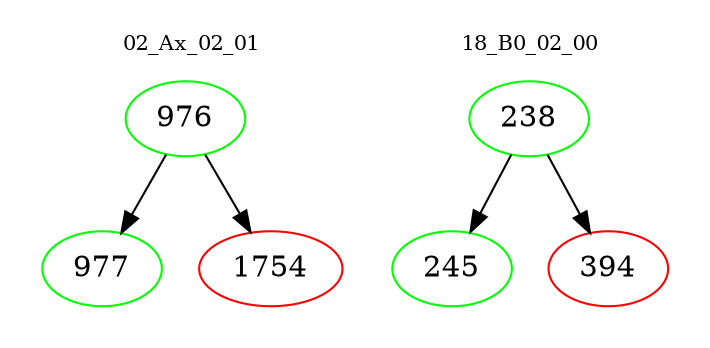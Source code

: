 digraph{
subgraph cluster_0 {
color = white
label = "02_Ax_02_01";
fontsize=10;
T0_976 [label="976", color="green"]
T0_976 -> T0_977 [color="black"]
T0_977 [label="977", color="green"]
T0_976 -> T0_1754 [color="black"]
T0_1754 [label="1754", color="red"]
}
subgraph cluster_1 {
color = white
label = "18_B0_02_00";
fontsize=10;
T1_238 [label="238", color="green"]
T1_238 -> T1_245 [color="black"]
T1_245 [label="245", color="green"]
T1_238 -> T1_394 [color="black"]
T1_394 [label="394", color="red"]
}
}
